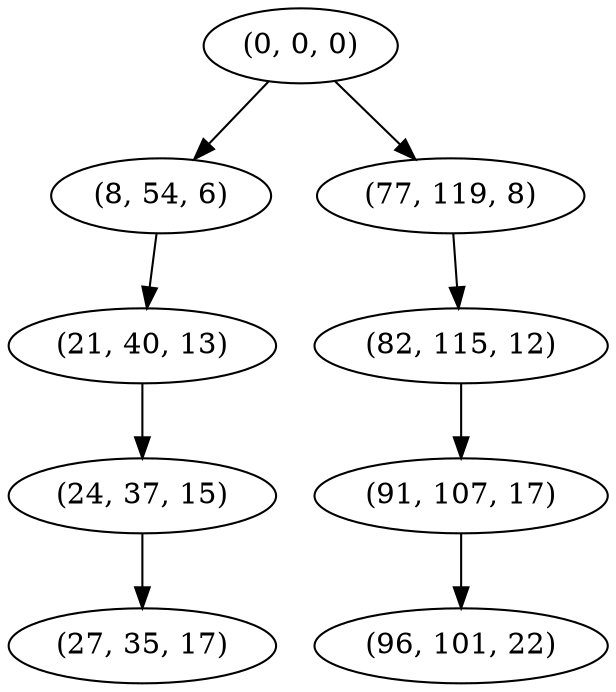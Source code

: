 digraph tree {
    "(0, 0, 0)";
    "(8, 54, 6)";
    "(21, 40, 13)";
    "(24, 37, 15)";
    "(27, 35, 17)";
    "(77, 119, 8)";
    "(82, 115, 12)";
    "(91, 107, 17)";
    "(96, 101, 22)";
    "(0, 0, 0)" -> "(8, 54, 6)";
    "(0, 0, 0)" -> "(77, 119, 8)";
    "(8, 54, 6)" -> "(21, 40, 13)";
    "(21, 40, 13)" -> "(24, 37, 15)";
    "(24, 37, 15)" -> "(27, 35, 17)";
    "(77, 119, 8)" -> "(82, 115, 12)";
    "(82, 115, 12)" -> "(91, 107, 17)";
    "(91, 107, 17)" -> "(96, 101, 22)";
}
